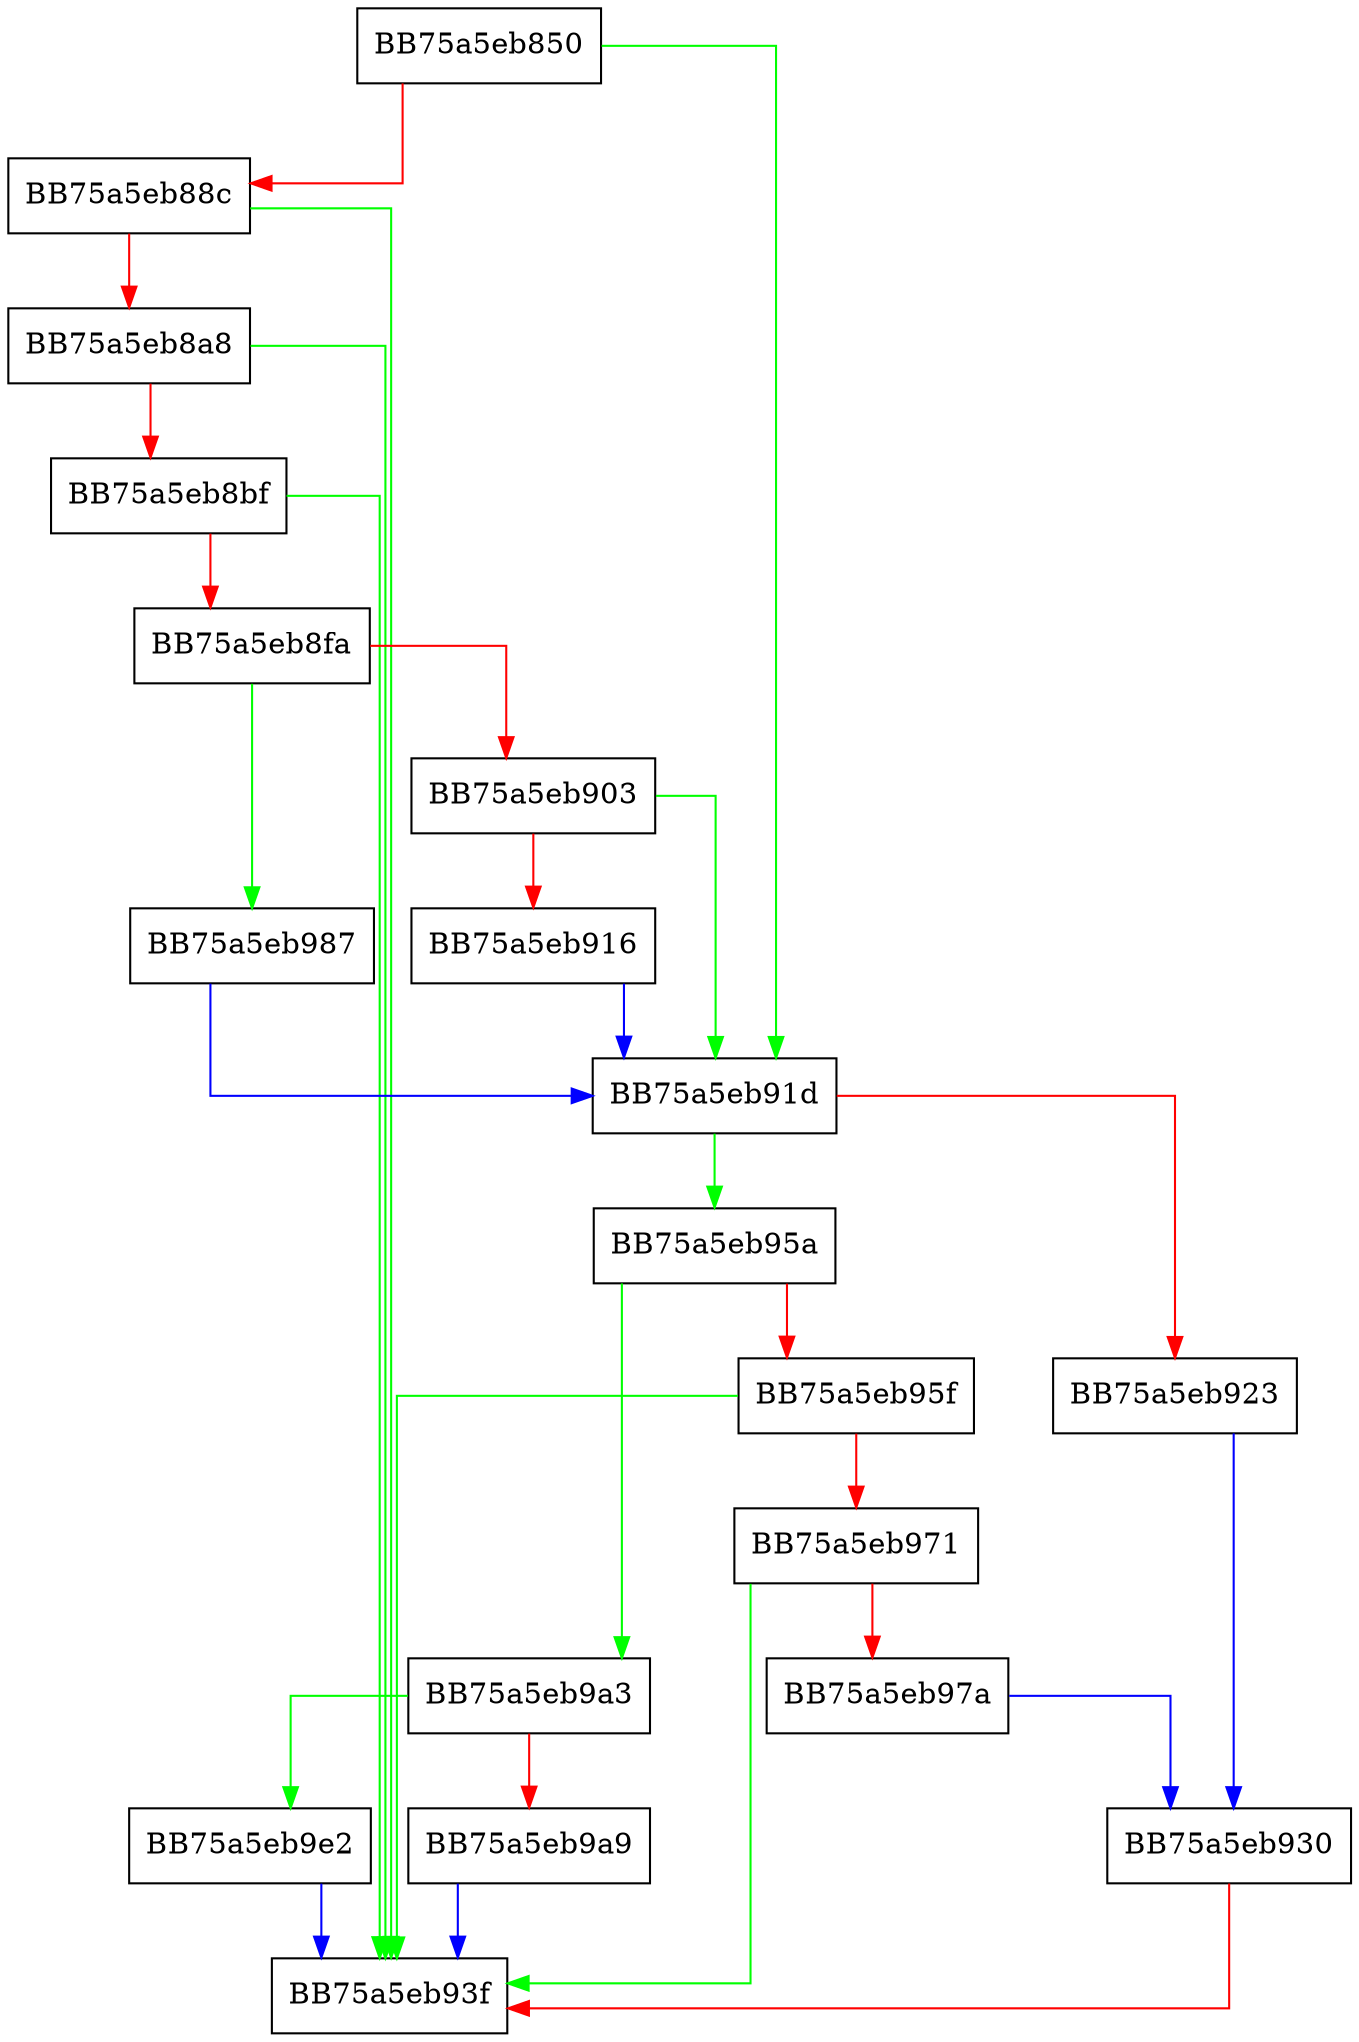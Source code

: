 digraph kcrc_callback {
  node [shape="box"];
  graph [splines=ortho];
  BB75a5eb850 -> BB75a5eb91d [color="green"];
  BB75a5eb850 -> BB75a5eb88c [color="red"];
  BB75a5eb88c -> BB75a5eb93f [color="green"];
  BB75a5eb88c -> BB75a5eb8a8 [color="red"];
  BB75a5eb8a8 -> BB75a5eb93f [color="green"];
  BB75a5eb8a8 -> BB75a5eb8bf [color="red"];
  BB75a5eb8bf -> BB75a5eb93f [color="green"];
  BB75a5eb8bf -> BB75a5eb8fa [color="red"];
  BB75a5eb8fa -> BB75a5eb987 [color="green"];
  BB75a5eb8fa -> BB75a5eb903 [color="red"];
  BB75a5eb903 -> BB75a5eb91d [color="green"];
  BB75a5eb903 -> BB75a5eb916 [color="red"];
  BB75a5eb916 -> BB75a5eb91d [color="blue"];
  BB75a5eb91d -> BB75a5eb95a [color="green"];
  BB75a5eb91d -> BB75a5eb923 [color="red"];
  BB75a5eb923 -> BB75a5eb930 [color="blue"];
  BB75a5eb930 -> BB75a5eb93f [color="red"];
  BB75a5eb95a -> BB75a5eb9a3 [color="green"];
  BB75a5eb95a -> BB75a5eb95f [color="red"];
  BB75a5eb95f -> BB75a5eb93f [color="green"];
  BB75a5eb95f -> BB75a5eb971 [color="red"];
  BB75a5eb971 -> BB75a5eb93f [color="green"];
  BB75a5eb971 -> BB75a5eb97a [color="red"];
  BB75a5eb97a -> BB75a5eb930 [color="blue"];
  BB75a5eb987 -> BB75a5eb91d [color="blue"];
  BB75a5eb9a3 -> BB75a5eb9e2 [color="green"];
  BB75a5eb9a3 -> BB75a5eb9a9 [color="red"];
  BB75a5eb9a9 -> BB75a5eb93f [color="blue"];
  BB75a5eb9e2 -> BB75a5eb93f [color="blue"];
}